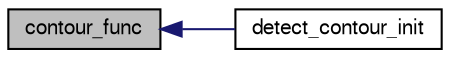 digraph "contour_func"
{
  edge [fontname="FreeSans",fontsize="10",labelfontname="FreeSans",labelfontsize="10"];
  node [fontname="FreeSans",fontsize="10",shape=record];
  rankdir="LR";
  Node1 [label="contour_func",height=0.2,width=0.4,color="black", fillcolor="grey75", style="filled", fontcolor="black"];
  Node1 -> Node2 [dir="back",color="midnightblue",fontsize="10",style="solid",fontname="FreeSans"];
  Node2 [label="detect_contour_init",height=0.2,width=0.4,color="black", fillcolor="white", style="filled",URL="$detect__contour_8h.html#a036a42163f78df4cd62571fe108efbf1"];
}
